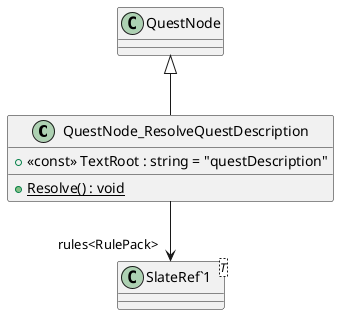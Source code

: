 @startuml
class QuestNode_ResolveQuestDescription {
    + <<const>> TextRoot : string = "questDescription"
    + {static} Resolve() : void
}
class "SlateRef`1"<T> {
}
QuestNode <|-- QuestNode_ResolveQuestDescription
QuestNode_ResolveQuestDescription --> "rules<RulePack>" "SlateRef`1"
@enduml
